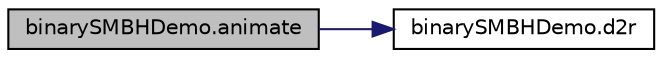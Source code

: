 digraph "binarySMBHDemo.animate"
{
  edge [fontname="Helvetica",fontsize="10",labelfontname="Helvetica",labelfontsize="10"];
  node [fontname="Helvetica",fontsize="10",shape=record];
  rankdir="LR";
  Node1 [label="binarySMBHDemo.animate",height=0.2,width=0.4,color="black", fillcolor="grey75", style="filled" fontcolor="black"];
  Node1 -> Node2 [color="midnightblue",fontsize="10",style="solid",fontname="Helvetica"];
  Node2 [label="binarySMBHDemo.d2r",height=0.2,width=0.4,color="black", fillcolor="white", style="filled",URL="$namespacebinary_s_m_b_h_demo.html#a3c9dabd3a2711aba2cebebc9d48b7e25"];
}
